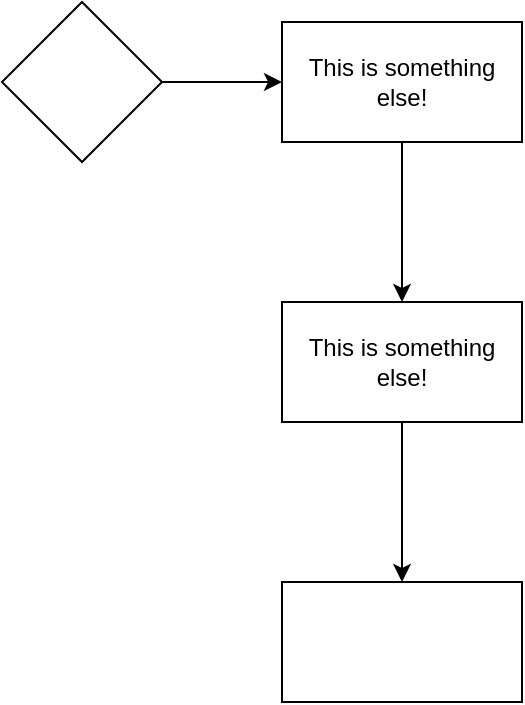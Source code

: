 <mxfile version="13.6.5" type="github"><diagram id="YYrYf9g6QkC5KDZonhco" name="Page-1"><mxGraphModel dx="1038" dy="547" grid="1" gridSize="10" guides="1" tooltips="1" connect="1" arrows="1" fold="1" page="1" pageScale="1" pageWidth="850" pageHeight="1100" math="0" shadow="0"><root><mxCell id="0"/><mxCell id="1" parent="0"/><mxCell id="vr7DU-mQ-w1ir2AjWdhy-13" value="" style="edgeStyle=orthogonalEdgeStyle;rounded=0;orthogonalLoop=1;jettySize=auto;html=1;" edge="1" parent="1" source="vr7DU-mQ-w1ir2AjWdhy-11" target="vr7DU-mQ-w1ir2AjWdhy-12"><mxGeometry relative="1" as="geometry"/></mxCell><mxCell id="vr7DU-mQ-w1ir2AjWdhy-11" value="" style="rhombus;whiteSpace=wrap;html=1;" vertex="1" parent="1"><mxGeometry x="180" y="140" width="80" height="80" as="geometry"/></mxCell><mxCell id="vr7DU-mQ-w1ir2AjWdhy-15" value="" style="edgeStyle=orthogonalEdgeStyle;rounded=0;orthogonalLoop=1;jettySize=auto;html=1;" edge="1" parent="1" source="vr7DU-mQ-w1ir2AjWdhy-12" target="vr7DU-mQ-w1ir2AjWdhy-14"><mxGeometry relative="1" as="geometry"/></mxCell><mxCell id="vr7DU-mQ-w1ir2AjWdhy-12" value="This is something else!" style="whiteSpace=wrap;html=1;" vertex="1" parent="1"><mxGeometry x="320" y="150" width="120" height="60" as="geometry"/></mxCell><mxCell id="vr7DU-mQ-w1ir2AjWdhy-17" value="" style="edgeStyle=orthogonalEdgeStyle;rounded=0;orthogonalLoop=1;jettySize=auto;html=1;" edge="1" parent="1" source="vr7DU-mQ-w1ir2AjWdhy-14" target="vr7DU-mQ-w1ir2AjWdhy-16"><mxGeometry relative="1" as="geometry"/></mxCell><mxCell id="vr7DU-mQ-w1ir2AjWdhy-14" value="This is something else!" style="whiteSpace=wrap;html=1;" vertex="1" parent="1"><mxGeometry x="320" y="290" width="120" height="60" as="geometry"/></mxCell><mxCell id="vr7DU-mQ-w1ir2AjWdhy-16" value="" style="whiteSpace=wrap;html=1;" vertex="1" parent="1"><mxGeometry x="320" y="430" width="120" height="60" as="geometry"/></mxCell></root></mxGraphModel></diagram></mxfile>
